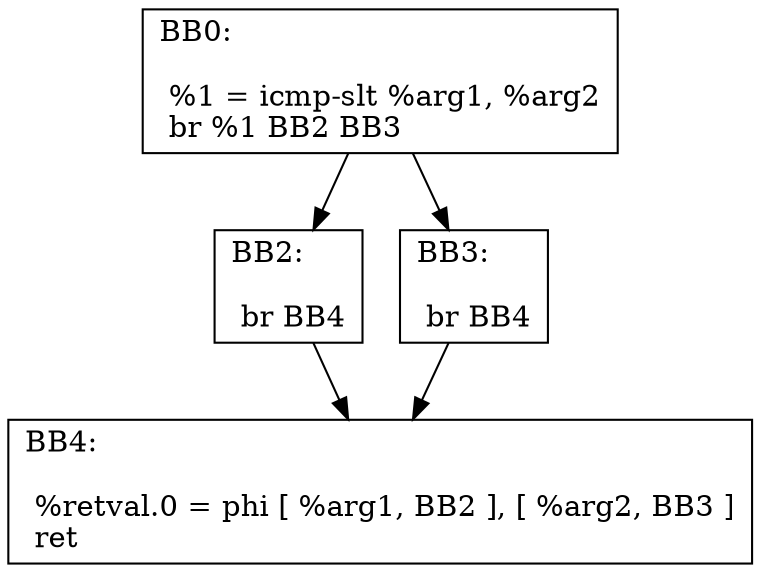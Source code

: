 digraph "CFG for 'Min0' function" {
	AA0 [shape=record, label="{BB0:\l\l  %1 = icmp-slt %arg1,  %arg2\l br %1 BB2 BB3\l}"];
	AA0 -> AA2
	AA0 -> AA3
	AA2 [shape=record, label="{BB2:\l\l  br  BB4\l}"];
	AA2 -> AA4
	AA3 [shape=record, label="{BB3:\l\l  br  BB4\l}"];
	AA3 -> AA4
	AA4 [shape=record, label="{BB4:\l\l  %retval.0 = phi [  %arg1, BB2 ], [  %arg2, BB3 ]\l ret \l}"];
}

